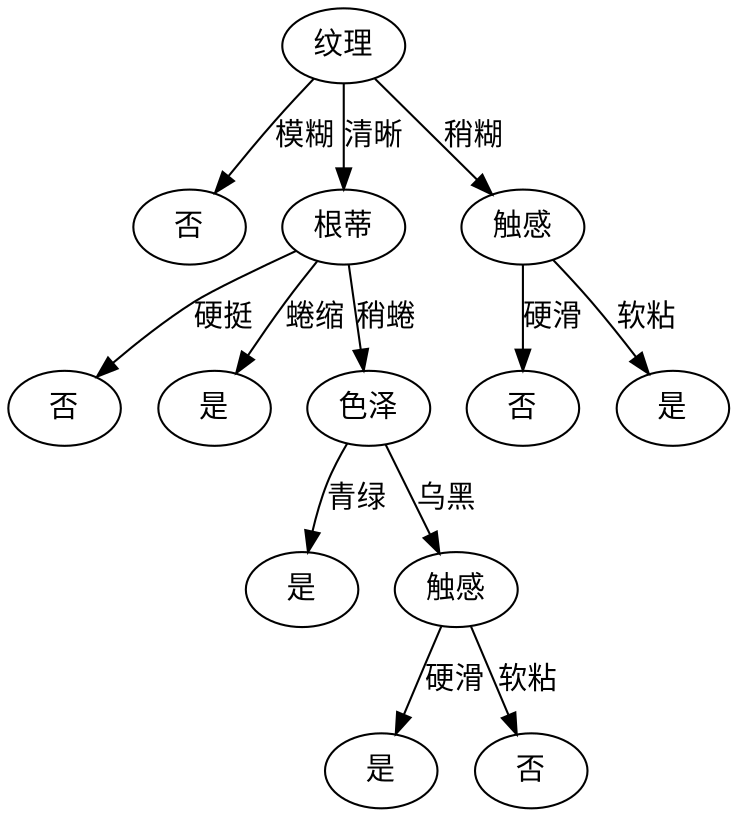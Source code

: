 digraph decision_tree {
    "f591f9a1-2d23-4610-bb71-c3bbecccbe89" [label="纹理"];
    "fbe3cd02-6e95-45b5-80b6-99dc3ccbac58" [label="否"];
    "46d31f87-73bf-4480-b34f-e3e4c9a7216c" [label="根蒂"];
    "6150e6b8-bd96-4008-9c8e-86c8238a1707" [label="否"];
    "33971432-5a3b-4278-9cfc-c745542e8ee5" [label="是"];
    "7174522d-d28f-4d2b-a322-23f8ee73b7b6" [label="色泽"];
    "3232af4b-e3de-48db-9413-a33197ec7310" [label="是"];
    "0e8eaea8-5efc-40e7-8a1a-c689d9b2b296" [label="触感"];
    "63d88cc6-a2e1-4019-b8e9-91022e06644a" [label="是"];
    "9e6e2af6-626e-48c3-b55e-3da0fa63f5dd" [label="否"];
    "1186b6d7-7db7-4334-8d75-35854617e3f5" [label="触感"];
    "9321cda6-da8c-495a-b7e8-92a8b35da8f1" [label="否"];
    "2cff9263-be31-4ca8-bea1-33692dcfe4cd" [label="是"];
    "f591f9a1-2d23-4610-bb71-c3bbecccbe89" -> "fbe3cd02-6e95-45b5-80b6-99dc3ccbac58" [label="模糊"];
    "f591f9a1-2d23-4610-bb71-c3bbecccbe89" -> "46d31f87-73bf-4480-b34f-e3e4c9a7216c" [label="清晰"];
    "46d31f87-73bf-4480-b34f-e3e4c9a7216c" -> "6150e6b8-bd96-4008-9c8e-86c8238a1707" [label="硬挺"];
    "46d31f87-73bf-4480-b34f-e3e4c9a7216c" -> "33971432-5a3b-4278-9cfc-c745542e8ee5" [label="蜷缩"];
    "46d31f87-73bf-4480-b34f-e3e4c9a7216c" -> "7174522d-d28f-4d2b-a322-23f8ee73b7b6" [label="稍蜷"];
    "7174522d-d28f-4d2b-a322-23f8ee73b7b6" -> "3232af4b-e3de-48db-9413-a33197ec7310" [label="青绿"];
    "7174522d-d28f-4d2b-a322-23f8ee73b7b6" -> "0e8eaea8-5efc-40e7-8a1a-c689d9b2b296" [label="乌黑"];
    "0e8eaea8-5efc-40e7-8a1a-c689d9b2b296" -> "63d88cc6-a2e1-4019-b8e9-91022e06644a" [label="硬滑"];
    "0e8eaea8-5efc-40e7-8a1a-c689d9b2b296" -> "9e6e2af6-626e-48c3-b55e-3da0fa63f5dd" [label="软粘"];
    "f591f9a1-2d23-4610-bb71-c3bbecccbe89" -> "1186b6d7-7db7-4334-8d75-35854617e3f5" [label="稍糊"];
    "1186b6d7-7db7-4334-8d75-35854617e3f5" -> "9321cda6-da8c-495a-b7e8-92a8b35da8f1" [label="硬滑"];
    "1186b6d7-7db7-4334-8d75-35854617e3f5" -> "2cff9263-be31-4ca8-bea1-33692dcfe4cd" [label="软粘"];
}